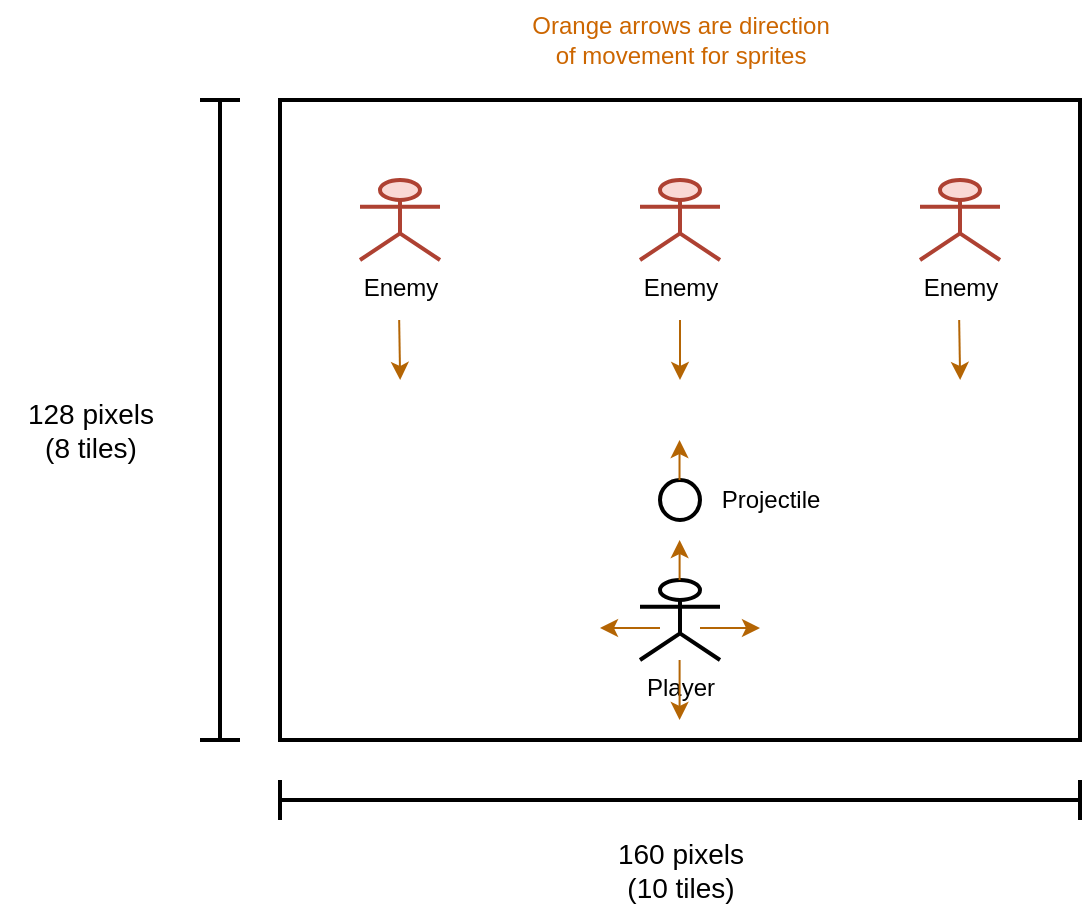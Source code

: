 <mxfile><diagram id="j1CwwycCtEL2SGvIa0nN" name="Page-1"><mxGraphModel dx="749" dy="510" grid="1" gridSize="10" guides="1" tooltips="1" connect="1" arrows="1" fold="1" page="1" pageScale="1" pageWidth="827" pageHeight="1169" math="0" shadow="0"><root><mxCell id="0"/><mxCell id="1" parent="0"/><mxCell id="2" value="" style="rounded=0;whiteSpace=wrap;html=1;fillColor=none;strokeWidth=2;" parent="1" vertex="1"><mxGeometry x="240" y="320" width="400" height="320" as="geometry"/></mxCell><mxCell id="4" value="Player" style="shape=umlActor;verticalLabelPosition=bottom;verticalAlign=top;html=1;outlineConnect=0;strokeWidth=2;" parent="1" vertex="1"><mxGeometry x="420" y="560" width="40" height="40" as="geometry"/></mxCell><mxCell id="5" value="Enemy" style="shape=umlActor;verticalLabelPosition=bottom;verticalAlign=top;html=1;outlineConnect=0;strokeWidth=2;fillColor=#fad9d5;strokeColor=#ae4132;" parent="1" vertex="1"><mxGeometry x="280" y="360" width="40" height="40" as="geometry"/></mxCell><mxCell id="7" value="Enemy" style="shape=umlActor;verticalLabelPosition=bottom;verticalAlign=top;html=1;outlineConnect=0;strokeWidth=2;fillColor=#fad9d5;strokeColor=#ae4132;" parent="1" vertex="1"><mxGeometry x="420" y="360" width="40" height="40" as="geometry"/></mxCell><mxCell id="8" value="Enemy" style="shape=umlActor;verticalLabelPosition=bottom;verticalAlign=top;html=1;outlineConnect=0;strokeWidth=2;fillColor=#fad9d5;strokeColor=#ae4132;" parent="1" vertex="1"><mxGeometry x="560" y="360" width="40" height="40" as="geometry"/></mxCell><mxCell id="11" value="" style="endArrow=classic;html=1;fillColor=#fad7ac;strokeColor=#b46504;" parent="1" edge="1"><mxGeometry width="50" height="50" relative="1" as="geometry"><mxPoint x="450" y="584" as="sourcePoint"/><mxPoint x="480" y="584" as="targetPoint"/></mxGeometry></mxCell><mxCell id="12" value="" style="endArrow=classic;html=1;fillColor=#fad7ac;strokeColor=#b46504;" parent="1" edge="1"><mxGeometry width="50" height="50" relative="1" as="geometry"><mxPoint x="430" y="584" as="sourcePoint"/><mxPoint x="400" y="584" as="targetPoint"/></mxGeometry></mxCell><mxCell id="13" value="" style="endArrow=classic;html=1;fillColor=#fad7ac;strokeColor=#b46504;" parent="1" edge="1"><mxGeometry width="50" height="50" relative="1" as="geometry"><mxPoint x="299.58" y="430" as="sourcePoint"/><mxPoint x="300.08" y="460" as="targetPoint"/><Array as="points"><mxPoint x="300.08" y="430"/></Array></mxGeometry></mxCell><mxCell id="14" value="" style="endArrow=classic;html=1;fillColor=#fad7ac;strokeColor=#b46504;" parent="1" edge="1"><mxGeometry width="50" height="50" relative="1" as="geometry"><mxPoint x="440" y="430" as="sourcePoint"/><mxPoint x="440" y="460" as="targetPoint"/></mxGeometry></mxCell><mxCell id="15" value="" style="endArrow=classic;html=1;fillColor=#fad7ac;strokeColor=#b46504;" parent="1" edge="1"><mxGeometry width="50" height="50" relative="1" as="geometry"><mxPoint x="579.58" y="430" as="sourcePoint"/><mxPoint x="580.08" y="460" as="targetPoint"/></mxGeometry></mxCell><mxCell id="16" value="" style="ellipse;whiteSpace=wrap;html=1;aspect=fixed;strokeWidth=2;direction=south;" parent="1" vertex="1"><mxGeometry x="430" y="510" width="20" height="20" as="geometry"/></mxCell><mxCell id="19" value="" style="endArrow=classic;html=1;fillColor=#fad7ac;strokeColor=#b46504;" parent="1" edge="1"><mxGeometry width="50" height="50" relative="1" as="geometry"><mxPoint x="439.76" y="510" as="sourcePoint"/><mxPoint x="439.76" y="490" as="targetPoint"/></mxGeometry></mxCell><mxCell id="20" value="Projectile" style="text;html=1;align=center;verticalAlign=middle;resizable=0;points=[];autosize=1;strokeColor=none;fillColor=none;" parent="1" vertex="1"><mxGeometry x="450" y="505" width="70" height="30" as="geometry"/></mxCell><mxCell id="21" value="" style="shape=crossbar;whiteSpace=wrap;html=1;rounded=1;strokeWidth=2;" parent="1" vertex="1"><mxGeometry x="240" y="660" width="400" height="20" as="geometry"/></mxCell><mxCell id="22" value="" style="shape=crossbar;whiteSpace=wrap;html=1;rounded=1;direction=south;strokeWidth=2;" parent="1" vertex="1"><mxGeometry x="200" y="320" width="20" height="320" as="geometry"/></mxCell><mxCell id="23" value="&lt;font style=&quot;font-size: 14px;&quot;&gt;160 pixels&lt;br&gt;(10 tiles)&lt;/font&gt;" style="text;html=1;align=center;verticalAlign=middle;resizable=0;points=[];autosize=1;strokeColor=none;fillColor=none;" parent="1" vertex="1"><mxGeometry x="395" y="680" width="90" height="50" as="geometry"/></mxCell><mxCell id="24" value="&lt;font style=&quot;font-size: 14px;&quot;&gt;128 pixels&lt;br&gt;(8 tiles)&lt;/font&gt;" style="text;html=1;align=center;verticalAlign=middle;resizable=0;points=[];autosize=1;strokeColor=none;fillColor=none;" parent="1" vertex="1"><mxGeometry x="100" y="460" width="90" height="50" as="geometry"/></mxCell><mxCell id="25" value="" style="endArrow=classic;html=1;fillColor=#fad7ac;strokeColor=#b46504;" edge="1" parent="1" target="20"><mxGeometry width="50" height="50" relative="1" as="geometry"><mxPoint x="449.76" y="520" as="sourcePoint"/><mxPoint x="449.76" y="500" as="targetPoint"/></mxGeometry></mxCell><mxCell id="26" value="" style="endArrow=classic;html=1;fillColor=#fad7ac;strokeColor=#b46504;" edge="1" parent="1"><mxGeometry width="50" height="50" relative="1" as="geometry"><mxPoint x="439.8" y="560" as="sourcePoint"/><mxPoint x="439.8" y="540" as="targetPoint"/></mxGeometry></mxCell><mxCell id="27" value="" style="endArrow=classic;html=1;fillColor=#fad7ac;strokeColor=#b46504;" edge="1" parent="1"><mxGeometry width="50" height="50" relative="1" as="geometry"><mxPoint x="439.8" y="600" as="sourcePoint"/><mxPoint x="439.8" y="630" as="targetPoint"/></mxGeometry></mxCell><mxCell id="28" value="&lt;font color=&quot;#cc6600&quot;&gt;Orange arrows are direction&lt;br&gt;of movement for sprites&lt;/font&gt;" style="text;html=1;align=center;verticalAlign=middle;resizable=0;points=[];autosize=1;strokeColor=none;fillColor=none;" vertex="1" parent="1"><mxGeometry x="350" y="270" width="180" height="40" as="geometry"/></mxCell></root></mxGraphModel></diagram></mxfile>